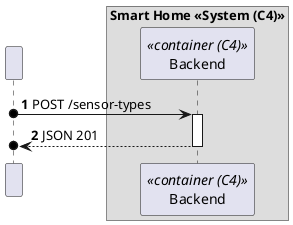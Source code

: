 @startuml
'https://plantuml.com/sequence-diagram

!pragma layout smetana

autonumber

participant " " as HTTP

box "Smart Home <<System (C4)>>"
    participant "Backend" as BE<<container (C4)>>
end box

HTTP o-> BE : POST /sensor-types

activate BE

BE -->o HTTP : JSON 201
deactivate BE




@enduml